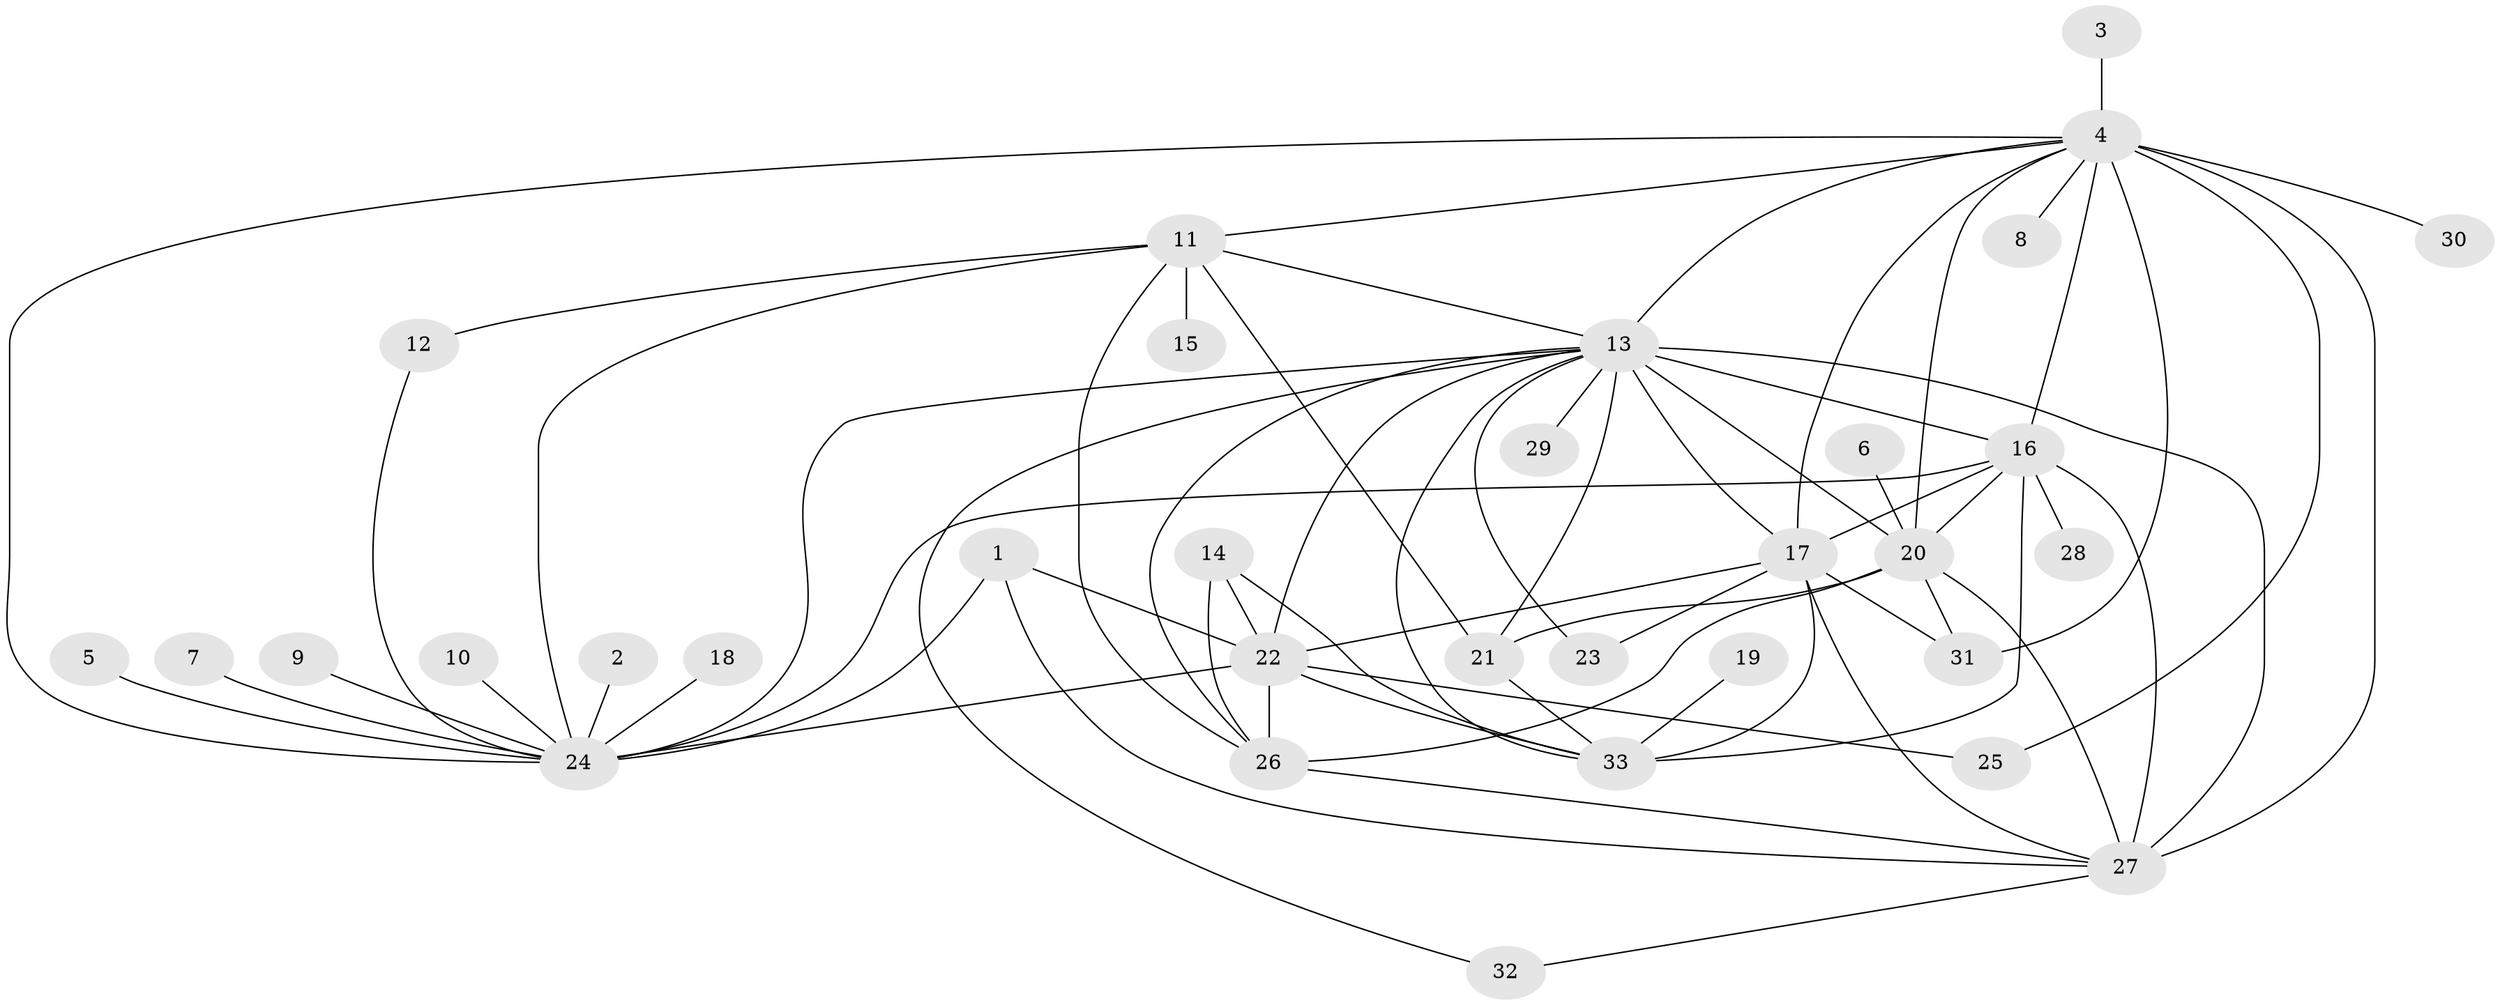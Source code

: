 // original degree distribution, {17: 0.009900990099009901, 15: 0.009900990099009901, 18: 0.009900990099009901, 3: 0.12871287128712872, 6: 0.039603960396039604, 8: 0.009900990099009901, 4: 0.0891089108910891, 20: 0.009900990099009901, 1: 0.4752475247524752, 2: 0.16831683168316833, 9: 0.019801980198019802, 7: 0.009900990099009901, 5: 0.009900990099009901, 11: 0.009900990099009901}
// Generated by graph-tools (version 1.1) at 2025/36/03/04/25 23:36:51]
// undirected, 33 vertices, 67 edges
graph export_dot {
  node [color=gray90,style=filled];
  1;
  2;
  3;
  4;
  5;
  6;
  7;
  8;
  9;
  10;
  11;
  12;
  13;
  14;
  15;
  16;
  17;
  18;
  19;
  20;
  21;
  22;
  23;
  24;
  25;
  26;
  27;
  28;
  29;
  30;
  31;
  32;
  33;
  1 -- 22 [weight=2.0];
  1 -- 24 [weight=2.0];
  1 -- 27 [weight=1.0];
  2 -- 24 [weight=1.0];
  3 -- 4 [weight=1.0];
  4 -- 8 [weight=1.0];
  4 -- 11 [weight=1.0];
  4 -- 13 [weight=1.0];
  4 -- 16 [weight=1.0];
  4 -- 17 [weight=1.0];
  4 -- 20 [weight=1.0];
  4 -- 24 [weight=1.0];
  4 -- 25 [weight=1.0];
  4 -- 27 [weight=3.0];
  4 -- 30 [weight=1.0];
  4 -- 31 [weight=1.0];
  5 -- 24 [weight=1.0];
  6 -- 20 [weight=1.0];
  7 -- 24 [weight=1.0];
  9 -- 24 [weight=1.0];
  10 -- 24 [weight=1.0];
  11 -- 12 [weight=1.0];
  11 -- 13 [weight=1.0];
  11 -- 15 [weight=1.0];
  11 -- 21 [weight=1.0];
  11 -- 24 [weight=1.0];
  11 -- 26 [weight=1.0];
  12 -- 24 [weight=1.0];
  13 -- 16 [weight=2.0];
  13 -- 17 [weight=1.0];
  13 -- 20 [weight=1.0];
  13 -- 21 [weight=1.0];
  13 -- 22 [weight=1.0];
  13 -- 23 [weight=1.0];
  13 -- 24 [weight=1.0];
  13 -- 26 [weight=1.0];
  13 -- 27 [weight=3.0];
  13 -- 29 [weight=1.0];
  13 -- 32 [weight=1.0];
  13 -- 33 [weight=1.0];
  14 -- 22 [weight=1.0];
  14 -- 26 [weight=1.0];
  14 -- 33 [weight=1.0];
  16 -- 17 [weight=1.0];
  16 -- 20 [weight=1.0];
  16 -- 24 [weight=1.0];
  16 -- 27 [weight=1.0];
  16 -- 28 [weight=2.0];
  16 -- 33 [weight=2.0];
  17 -- 22 [weight=1.0];
  17 -- 23 [weight=1.0];
  17 -- 27 [weight=1.0];
  17 -- 31 [weight=1.0];
  17 -- 33 [weight=1.0];
  18 -- 24 [weight=1.0];
  19 -- 33 [weight=1.0];
  20 -- 21 [weight=1.0];
  20 -- 26 [weight=2.0];
  20 -- 27 [weight=3.0];
  20 -- 31 [weight=1.0];
  21 -- 33 [weight=1.0];
  22 -- 24 [weight=1.0];
  22 -- 25 [weight=1.0];
  22 -- 26 [weight=1.0];
  22 -- 33 [weight=1.0];
  26 -- 27 [weight=1.0];
  27 -- 32 [weight=1.0];
}
